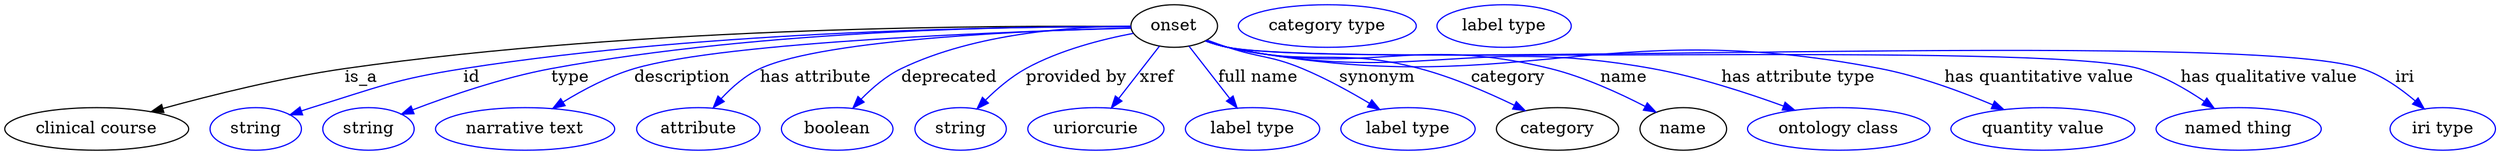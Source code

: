 digraph {
	graph [bb="0,0,2096.5,123"];
	node [label="\N"];
	onset	[height=0.5,
		label=onset,
		pos="983.34,105",
		width=1.011];
	"clinical course"	[height=0.5,
		pos="77.343,18",
		width=2.1484];
	onset -> "clinical course"	[label=is_a,
		lp="305.34,61.5",
		pos="e,124.06,32.467 946.74,104.45 843.26,105.21 540,104.05 291.34,69 237.19,61.367 176.59,46.607 133.74,35.094"];
	id	[color=blue,
		height=0.5,
		label=string,
		pos="211.34,18",
		width=1.0652];
	onset -> id	[color=blue,
		label=id,
		lp="393.34,61.5",
		pos="e,240.57,29.732 946.73,104.33 852.94,104.65 596.58,102.15 386.34,69 338.62,61.475 285.47,45.101 250.41,33.134",
		style=solid];
	type	[color=blue,
		height=0.5,
		label=string,
		pos="306.34,18",
		width=1.0652];
	onset -> type	[color=blue,
		label=type,
		lp="475.34,61.5",
		pos="e,334.25,30.564 946.76,104.53 860.86,105.12 639.91,102.9 459.34,69 418.82,61.392 374.19,45.947 343.65,34.224",
		style=solid];
	description	[color=blue,
		height=0.5,
		label="narrative text",
		pos="438.34,18",
		width=2.0943];
	onset -> description	[color=blue,
		label=description,
		lp="569.84,61.5",
		pos="e,461.44,35.322 947.08,103.18 853.8,100.75 607.38,92.259 529.34,69 508.5,62.787 487.09,51.324 470.28,40.94",
		style=solid];
	"has attribute"	[color=blue,
		height=0.5,
		label=attribute,
		pos="583.34,18",
		width=1.4443];
	onset -> "has attribute"	[color=blue,
		label="has attribute",
		lp="681.34,61.5",
		pos="e,595.58,35.962 947.01,103.38 869.22,101.57 689.15,94.651 634.34,69 622.06,63.251 610.96,53.288 602.28,43.761",
		style=solid];
	deprecated	[color=blue,
		height=0.5,
		label=boolean,
		pos="700.34,18",
		width=1.2999];
	onset -> deprecated	[color=blue,
		label=deprecated,
		lp="793.84,61.5",
		pos="e,713.32,35.714 947.38,101.16 891.52,96.301 786.83,85.329 753.34,69 740.78,62.876 729.19,52.727 720.08,43.167",
		style=solid];
	"provided by"	[color=blue,
		height=0.5,
		label=string,
		pos="803.34,18",
		width=1.0652];
	onset -> "provided by"	[color=blue,
		label="provided by",
		lp="900.84,61.5",
		pos="e,817.25,35.107 949.08,98.838 922.99,93.886 886.84,84.767 858.34,69 845.87,62.098 833.92,51.842 824.36,42.412",
		style=solid];
	xref	[color=blue,
		height=0.5,
		label=uriorcurie,
		pos="917.34,18",
		width=1.5887];
	onset -> xref	[color=blue,
		label=xref,
		lp="968.84,61.5",
		pos="e,930.38,35.789 970.93,88.012 961.25,75.55 947.64,58.024 936.56,43.752",
		style=solid];
	"full name"	[color=blue,
		height=0.5,
		label="label type",
		pos="1049.3,18",
		width=1.5707];
	onset -> "full name"	[color=blue,
		label="full name",
		lp="1053.8,61.5",
		pos="e,1036.3,35.789 995.76,88.012 1005.4,75.55 1019,58.024 1030.1,43.752",
		style=solid];
	synonym	[color=blue,
		height=0.5,
		label="label type",
		pos="1180.3,18",
		width=1.5707];
	onset -> synonym	[color=blue,
		label=synonym,
		lp="1154.3,61.5",
		pos="e,1156.6,34.382 1011.3,93.028 1016.9,90.941 1022.8,88.838 1028.3,87 1056,77.847 1064.5,80.208 1091.3,69 1110.8,60.885 1131.4,49.514 \
1147.9,39.666",
		style=solid];
	category	[height=0.5,
		pos="1306.3,18",
		width=1.4263];
	onset -> category	[color=blue,
		label=category,
		lp="1264.8,61.5",
		pos="e,1279,33.52 1010.1,92.631 1016,90.474 1022.3,88.445 1028.3,87 1098.8,70.067 1120.3,87.541 1190.3,69 1218,61.683 1247.6,48.85 1269.9,\
38.018",
		style=solid];
	name	[height=0.5,
		pos="1412.3,18",
		width=1.011];
	onset -> name	[color=blue,
		label=name,
		lp="1362.3,61.5",
		pos="e,1389.2,32.269 1010.1,92.427 1016,90.284 1022.3,88.31 1028.3,87 1146.7,61.313 1182.7,98.149 1300.3,69 1328.4,62.038 1358.3,48.378 \
1380.1,37.094",
		style=solid];
	"has attribute type"	[color=blue,
		height=0.5,
		label="ontology class",
		pos="1543.3,18",
		width=2.1304];
	onset -> "has attribute type"	[color=blue,
		label="has attribute type",
		lp="1509.3,61.5",
		pos="e,1506.3,33.801 1010.1,92.354 1016,90.215 1022.3,88.262 1028.3,87 1184.3,54.457 1229.6,97.408 1386.3,69 1424.3,62.119 1465.9,48.606 \
1496.7,37.361",
		style=solid];
	"has quantitative value"	[color=blue,
		height=0.5,
		label="quantity value",
		pos="1715.3,18",
		width=2.1484];
	onset -> "has quantitative value"	[color=blue,
		label="has quantitative value",
		lp="1712.3,61.5",
		pos="e,1682.4,34.384 1009.6,92.447 1015.6,90.245 1022.1,88.242 1028.3,87 1268.2,39.139 1338.2,115.51 1578.3,69 1611.1,62.653 1646.5,49.587 \
1673,38.403",
		style=solid];
	"has qualitative value"	[color=blue,
		height=0.5,
		label="named thing",
		pos="1880.3,18",
		width=1.9318];
	onset -> "has qualitative value"	[color=blue,
		label="has qualitative value",
		lp="1905.8,61.5",
		pos="e,1859.7,35.456 1009.6,92.405 1015.6,90.204 1022.1,88.213 1028.3,87 1112.1,70.685 1714.3,92.603 1796.3,69 1816,63.351 1835.7,51.959 \
1851.1,41.475",
		style=solid];
	iri	[color=blue,
		height=0.5,
		label="iri type",
		pos="2052.3,18",
		width=1.2277];
	onset -> iri	[color=blue,
		label=iri,
		lp="2020.3,61.5",
		pos="e,2036.7,34.962 1009.6,92.383 1015.6,90.184 1022.1,88.199 1028.3,87 1132.7,66.934 1883.7,103.07 1984.3,69 2001,63.373 2016.9,52.067 \
2029.2,41.628",
		style=solid];
	"named thing_category"	[color=blue,
		height=0.5,
		label="category type",
		pos="1112.3,105",
		width=2.0762];
	attribute_name	[color=blue,
		height=0.5,
		label="label type",
		pos="1261.3,105",
		width=1.5707];
}

